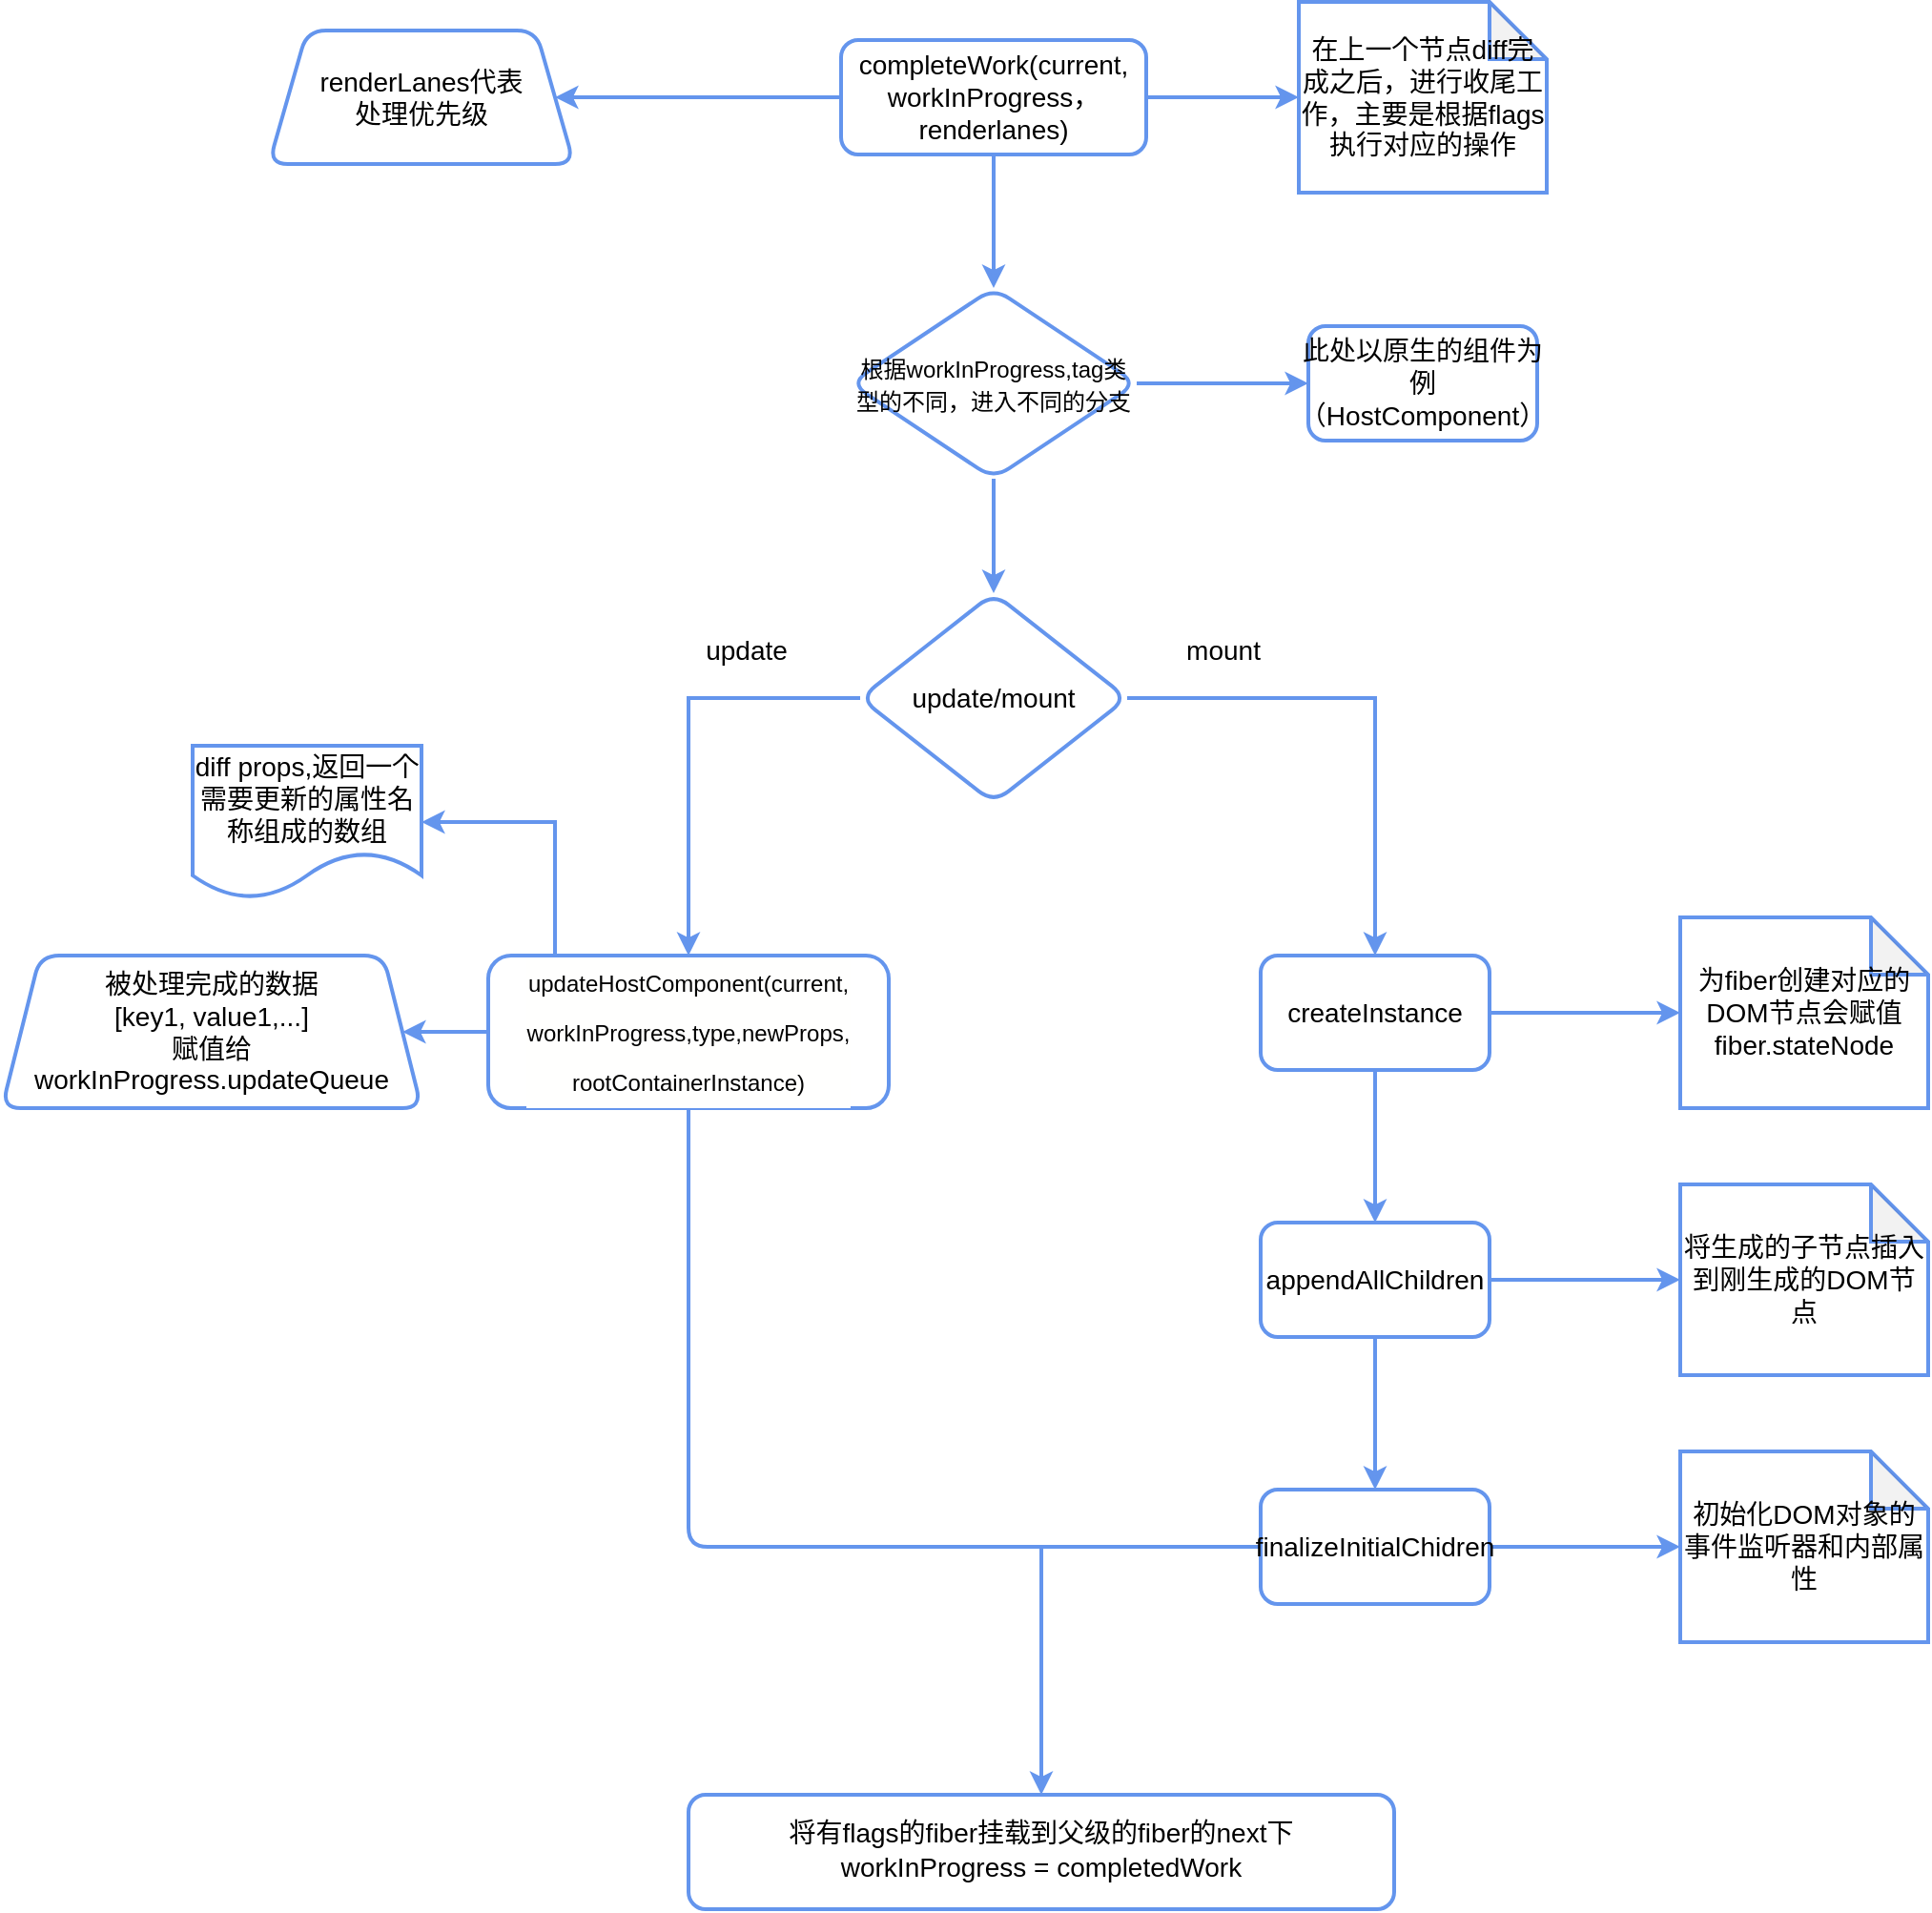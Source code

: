 <mxfile version="13.7.8" type="github">
  <diagram id="pSdYn3HGipW5rNJtc1nR" name="Page-1">
    <mxGraphModel dx="2016" dy="721" grid="1" gridSize="10" guides="1" tooltips="1" connect="1" arrows="1" fold="1" page="1" pageScale="1" pageWidth="850" pageHeight="1100" math="0" shadow="0">
      <root>
        <mxCell id="0" />
        <mxCell id="1" parent="0" />
        <mxCell id="BMBGT8MjD05FIXzBfrbO-3" value="" style="edgeStyle=orthogonalEdgeStyle;rounded=0;orthogonalLoop=1;jettySize=auto;html=1;strokeWidth=2;strokeColor=#6495ED;fontSize=14;" edge="1" parent="1" source="BMBGT8MjD05FIXzBfrbO-1" target="BMBGT8MjD05FIXzBfrbO-2">
          <mxGeometry relative="1" as="geometry" />
        </mxCell>
        <mxCell id="BMBGT8MjD05FIXzBfrbO-5" value="" style="edgeStyle=orthogonalEdgeStyle;rounded=0;orthogonalLoop=1;jettySize=auto;html=1;strokeWidth=2;strokeColor=#6495ED;fontSize=14;" edge="1" parent="1" source="BMBGT8MjD05FIXzBfrbO-1" target="BMBGT8MjD05FIXzBfrbO-4">
          <mxGeometry relative="1" as="geometry" />
        </mxCell>
        <mxCell id="BMBGT8MjD05FIXzBfrbO-7" value="" style="edgeStyle=orthogonalEdgeStyle;rounded=0;orthogonalLoop=1;jettySize=auto;html=1;strokeWidth=2;strokeColor=#6495ED;fontSize=14;" edge="1" parent="1" source="BMBGT8MjD05FIXzBfrbO-1" target="BMBGT8MjD05FIXzBfrbO-6">
          <mxGeometry relative="1" as="geometry" />
        </mxCell>
        <mxCell id="BMBGT8MjD05FIXzBfrbO-1" value="completeWork(current, workInProgress，renderlanes)" style="rounded=1;whiteSpace=wrap;html=1;strokeWidth=2;strokeColor=#6495ED;fontSize=14;" vertex="1" parent="1">
          <mxGeometry x="220" y="70" width="160" height="60" as="geometry" />
        </mxCell>
        <mxCell id="BMBGT8MjD05FIXzBfrbO-2" value="在上一个节点diff完成之后，进行收尾工作，主要是根据flags执行对应的操作" style="shape=note;whiteSpace=wrap;html=1;backgroundOutline=1;darkOpacity=0.05;rounded=1;strokeWidth=2;strokeColor=#6495ED;fontSize=14;" vertex="1" parent="1">
          <mxGeometry x="460" y="50" width="130" height="100" as="geometry" />
        </mxCell>
        <mxCell id="BMBGT8MjD05FIXzBfrbO-4" value="renderLanes代表&lt;br&gt;处理优先级" style="shape=trapezoid;perimeter=trapezoidPerimeter;whiteSpace=wrap;html=1;fixedSize=1;rounded=1;strokeWidth=2;strokeColor=#6495ED;fontSize=14;" vertex="1" parent="1">
          <mxGeometry x="-80" y="65" width="160" height="70" as="geometry" />
        </mxCell>
        <mxCell id="BMBGT8MjD05FIXzBfrbO-9" value="" style="edgeStyle=orthogonalEdgeStyle;rounded=0;orthogonalLoop=1;jettySize=auto;html=1;strokeWidth=2;strokeColor=#6495ED;fontSize=14;" edge="1" parent="1" source="BMBGT8MjD05FIXzBfrbO-6" target="BMBGT8MjD05FIXzBfrbO-8">
          <mxGeometry relative="1" as="geometry" />
        </mxCell>
        <mxCell id="BMBGT8MjD05FIXzBfrbO-11" value="" style="edgeStyle=orthogonalEdgeStyle;rounded=0;orthogonalLoop=1;jettySize=auto;html=1;strokeWidth=2;strokeColor=#6495ED;fontSize=14;" edge="1" parent="1" source="BMBGT8MjD05FIXzBfrbO-6" target="BMBGT8MjD05FIXzBfrbO-10">
          <mxGeometry relative="1" as="geometry" />
        </mxCell>
        <mxCell id="BMBGT8MjD05FIXzBfrbO-6" value="&lt;font style=&quot;font-size: 12px&quot;&gt;根据workInProgress,tag类型的不同，进入不同的分支&lt;/font&gt;" style="rhombus;whiteSpace=wrap;html=1;rounded=1;strokeWidth=2;strokeColor=#6495ED;fontSize=14;" vertex="1" parent="1">
          <mxGeometry x="225" y="200" width="150" height="100" as="geometry" />
        </mxCell>
        <mxCell id="BMBGT8MjD05FIXzBfrbO-13" value="" style="edgeStyle=orthogonalEdgeStyle;rounded=0;orthogonalLoop=1;jettySize=auto;html=1;strokeWidth=2;strokeColor=#6495ED;fontSize=14;" edge="1" parent="1" source="BMBGT8MjD05FIXzBfrbO-8" target="BMBGT8MjD05FIXzBfrbO-12">
          <mxGeometry relative="1" as="geometry">
            <Array as="points">
              <mxPoint x="140" y="415" />
            </Array>
          </mxGeometry>
        </mxCell>
        <mxCell id="BMBGT8MjD05FIXzBfrbO-15" value="" style="edgeStyle=orthogonalEdgeStyle;rounded=0;orthogonalLoop=1;jettySize=auto;html=1;strokeWidth=2;strokeColor=#6495ED;fontSize=14;" edge="1" parent="1" source="BMBGT8MjD05FIXzBfrbO-8" target="BMBGT8MjD05FIXzBfrbO-14">
          <mxGeometry relative="1" as="geometry" />
        </mxCell>
        <mxCell id="BMBGT8MjD05FIXzBfrbO-8" value="update/mount" style="rhombus;whiteSpace=wrap;html=1;rounded=1;strokeWidth=2;strokeColor=#6495ED;fontSize=14;" vertex="1" parent="1">
          <mxGeometry x="230" y="360" width="140" height="110" as="geometry" />
        </mxCell>
        <mxCell id="BMBGT8MjD05FIXzBfrbO-10" value="此处以原生的组件为例（HostComponent）" style="whiteSpace=wrap;html=1;rounded=1;strokeWidth=2;strokeColor=#6495ED;fontSize=14;" vertex="1" parent="1">
          <mxGeometry x="465" y="220" width="120" height="60" as="geometry" />
        </mxCell>
        <mxCell id="BMBGT8MjD05FIXzBfrbO-19" value="" style="edgeStyle=orthogonalEdgeStyle;rounded=0;orthogonalLoop=1;jettySize=auto;html=1;strokeWidth=2;strokeColor=#6495ED;fontSize=14;" edge="1" parent="1" source="BMBGT8MjD05FIXzBfrbO-12" target="BMBGT8MjD05FIXzBfrbO-18">
          <mxGeometry relative="1" as="geometry" />
        </mxCell>
        <mxCell id="BMBGT8MjD05FIXzBfrbO-21" value="" style="edgeStyle=orthogonalEdgeStyle;rounded=0;orthogonalLoop=1;jettySize=auto;html=1;strokeWidth=2;strokeColor=#6495ED;fontSize=14;" edge="1" parent="1" source="BMBGT8MjD05FIXzBfrbO-12" target="BMBGT8MjD05FIXzBfrbO-20">
          <mxGeometry relative="1" as="geometry">
            <Array as="points">
              <mxPoint x="70" y="580" />
              <mxPoint x="70" y="480" />
            </Array>
          </mxGeometry>
        </mxCell>
        <mxCell id="BMBGT8MjD05FIXzBfrbO-12" value="&lt;div style=&quot;background-color: rgb(255 , 255 , 254) ; font-family: &amp;#34;pingfang sc&amp;#34; , , &amp;#34;sf ui text&amp;#34; , &amp;#34;lucida grande&amp;#34; , &amp;#34;stheiti&amp;#34; , &amp;#34;microsoft yahei&amp;#34; , sans-serif ; line-height: 26px ; font-size: 12px&quot;&gt;&lt;div&gt;updateHostComponent(current,&lt;/div&gt;&lt;div&gt;workInProgress,type,newProps,&lt;/div&gt;&lt;div&gt;rootContainerInstance)&lt;/div&gt;&lt;/div&gt;" style="whiteSpace=wrap;html=1;rounded=1;strokeWidth=2;strokeColor=#6495ED;fontSize=14;align=center;" vertex="1" parent="1">
          <mxGeometry x="35" y="550" width="210" height="80" as="geometry" />
        </mxCell>
        <mxCell id="BMBGT8MjD05FIXzBfrbO-17" value="" style="edgeStyle=orthogonalEdgeStyle;rounded=0;orthogonalLoop=1;jettySize=auto;html=1;strokeWidth=2;strokeColor=#6495ED;fontSize=14;" edge="1" parent="1" source="BMBGT8MjD05FIXzBfrbO-14" target="BMBGT8MjD05FIXzBfrbO-16">
          <mxGeometry relative="1" as="geometry" />
        </mxCell>
        <mxCell id="BMBGT8MjD05FIXzBfrbO-25" value="" style="edgeStyle=orthogonalEdgeStyle;rounded=0;orthogonalLoop=1;jettySize=auto;html=1;strokeWidth=2;strokeColor=#6495ED;fontSize=14;" edge="1" parent="1" source="BMBGT8MjD05FIXzBfrbO-14" target="BMBGT8MjD05FIXzBfrbO-24">
          <mxGeometry relative="1" as="geometry" />
        </mxCell>
        <mxCell id="BMBGT8MjD05FIXzBfrbO-14" value="createInstance" style="whiteSpace=wrap;html=1;rounded=1;strokeWidth=2;strokeColor=#6495ED;fontSize=14;" vertex="1" parent="1">
          <mxGeometry x="440" y="550" width="120" height="60" as="geometry" />
        </mxCell>
        <mxCell id="BMBGT8MjD05FIXzBfrbO-16" value="为fiber创建对应的&lt;br&gt;DOM节点会赋值&lt;br&gt;fiber.stateNode" style="shape=note;whiteSpace=wrap;html=1;backgroundOutline=1;darkOpacity=0.05;rounded=1;strokeWidth=2;strokeColor=#6495ED;fontSize=14;" vertex="1" parent="1">
          <mxGeometry x="660" y="530" width="130" height="100" as="geometry" />
        </mxCell>
        <mxCell id="BMBGT8MjD05FIXzBfrbO-18" value="被处理完成的数据&lt;br&gt;[key1, value1,...]&lt;br&gt;赋值给workInProgress.updateQueue" style="shape=trapezoid;perimeter=trapezoidPerimeter;whiteSpace=wrap;html=1;fixedSize=1;rounded=1;strokeWidth=2;strokeColor=#6495ED;fontSize=14;" vertex="1" parent="1">
          <mxGeometry x="-220" y="550" width="220" height="80" as="geometry" />
        </mxCell>
        <mxCell id="BMBGT8MjD05FIXzBfrbO-20" value="diff props,返回一个需要更新的属性名称组成的数组" style="shape=document;whiteSpace=wrap;html=1;boundedLbl=1;rounded=1;strokeWidth=2;strokeColor=#6495ED;fontSize=14;" vertex="1" parent="1">
          <mxGeometry x="-120" y="440" width="120" height="80" as="geometry" />
        </mxCell>
        <mxCell id="BMBGT8MjD05FIXzBfrbO-27" value="" style="edgeStyle=orthogonalEdgeStyle;rounded=0;orthogonalLoop=1;jettySize=auto;html=1;strokeWidth=2;strokeColor=#6495ED;fontSize=14;" edge="1" parent="1" source="BMBGT8MjD05FIXzBfrbO-24" target="BMBGT8MjD05FIXzBfrbO-26">
          <mxGeometry relative="1" as="geometry" />
        </mxCell>
        <mxCell id="BMBGT8MjD05FIXzBfrbO-29" value="" style="edgeStyle=orthogonalEdgeStyle;rounded=0;orthogonalLoop=1;jettySize=auto;html=1;strokeWidth=2;strokeColor=#6495ED;fontSize=14;" edge="1" parent="1" source="BMBGT8MjD05FIXzBfrbO-24" target="BMBGT8MjD05FIXzBfrbO-28">
          <mxGeometry relative="1" as="geometry" />
        </mxCell>
        <mxCell id="BMBGT8MjD05FIXzBfrbO-24" value="appendAllChildren" style="whiteSpace=wrap;html=1;rounded=1;strokeWidth=2;strokeColor=#6495ED;fontSize=14;" vertex="1" parent="1">
          <mxGeometry x="440" y="690" width="120" height="60" as="geometry" />
        </mxCell>
        <mxCell id="BMBGT8MjD05FIXzBfrbO-31" value="" style="edgeStyle=orthogonalEdgeStyle;rounded=0;orthogonalLoop=1;jettySize=auto;html=1;strokeWidth=2;strokeColor=#6495ED;fontSize=14;" edge="1" parent="1" source="BMBGT8MjD05FIXzBfrbO-26" target="BMBGT8MjD05FIXzBfrbO-30">
          <mxGeometry relative="1" as="geometry" />
        </mxCell>
        <mxCell id="BMBGT8MjD05FIXzBfrbO-33" value="" style="edgeStyle=orthogonalEdgeStyle;rounded=0;orthogonalLoop=1;jettySize=auto;html=1;strokeWidth=2;strokeColor=#6495ED;fontSize=14;" edge="1" parent="1" source="BMBGT8MjD05FIXzBfrbO-26" target="BMBGT8MjD05FIXzBfrbO-32">
          <mxGeometry relative="1" as="geometry">
            <Array as="points">
              <mxPoint x="325" y="860" />
            </Array>
          </mxGeometry>
        </mxCell>
        <mxCell id="BMBGT8MjD05FIXzBfrbO-26" value="finalizeInitialChidren" style="whiteSpace=wrap;html=1;rounded=1;strokeWidth=2;strokeColor=#6495ED;fontSize=14;" vertex="1" parent="1">
          <mxGeometry x="440" y="830" width="120" height="60" as="geometry" />
        </mxCell>
        <mxCell id="BMBGT8MjD05FIXzBfrbO-28" value="将生成的子节点插入到刚生成的DOM节点" style="shape=note;whiteSpace=wrap;html=1;backgroundOutline=1;darkOpacity=0.05;rounded=1;strokeWidth=2;strokeColor=#6495ED;fontSize=14;" vertex="1" parent="1">
          <mxGeometry x="660" y="670" width="130" height="100" as="geometry" />
        </mxCell>
        <mxCell id="BMBGT8MjD05FIXzBfrbO-30" value="初始化DOM对象的事件监听器和内部属性" style="shape=note;whiteSpace=wrap;html=1;backgroundOutline=1;darkOpacity=0.05;rounded=1;strokeWidth=2;strokeColor=#6495ED;fontSize=14;" vertex="1" parent="1">
          <mxGeometry x="660" y="810" width="130" height="100" as="geometry" />
        </mxCell>
        <mxCell id="BMBGT8MjD05FIXzBfrbO-32" value="&lt;span style=&quot;background-color: rgb(255 , 255 , 255)&quot;&gt;将有flags的fiber挂载到父级的fiber的next下&lt;br&gt;&lt;/span&gt;&lt;div style=&quot;line-height: 21px&quot;&gt;&lt;span style=&quot;background-color: rgb(255 , 255 , 255)&quot;&gt;workInProgress = completedWork&lt;/span&gt;&lt;/div&gt;" style="whiteSpace=wrap;html=1;rounded=1;strokeWidth=2;strokeColor=#6495ED;fontSize=14;" vertex="1" parent="1">
          <mxGeometry x="140" y="990" width="370" height="60" as="geometry" />
        </mxCell>
        <mxCell id="BMBGT8MjD05FIXzBfrbO-35" value="" style="endArrow=none;html=1;entryX=0.5;entryY=1;entryDx=0;entryDy=0;strokeWidth=2;strokeColor=#6495ED;fontSize=14;" edge="1" parent="1" target="BMBGT8MjD05FIXzBfrbO-12">
          <mxGeometry width="50" height="50" relative="1" as="geometry">
            <mxPoint x="330" y="860" as="sourcePoint" />
            <mxPoint x="140" y="750" as="targetPoint" />
            <Array as="points">
              <mxPoint x="140" y="860" />
            </Array>
          </mxGeometry>
        </mxCell>
        <mxCell id="BMBGT8MjD05FIXzBfrbO-37" value="update" style="text;html=1;align=center;verticalAlign=middle;resizable=0;points=[];autosize=1;fontSize=14;" vertex="1" parent="1">
          <mxGeometry x="140" y="380" width="60" height="20" as="geometry" />
        </mxCell>
        <mxCell id="BMBGT8MjD05FIXzBfrbO-38" value="mount" style="text;html=1;align=center;verticalAlign=middle;resizable=0;points=[];autosize=1;fontSize=14;" vertex="1" parent="1">
          <mxGeometry x="395" y="380" width="50" height="20" as="geometry" />
        </mxCell>
      </root>
    </mxGraphModel>
  </diagram>
</mxfile>
